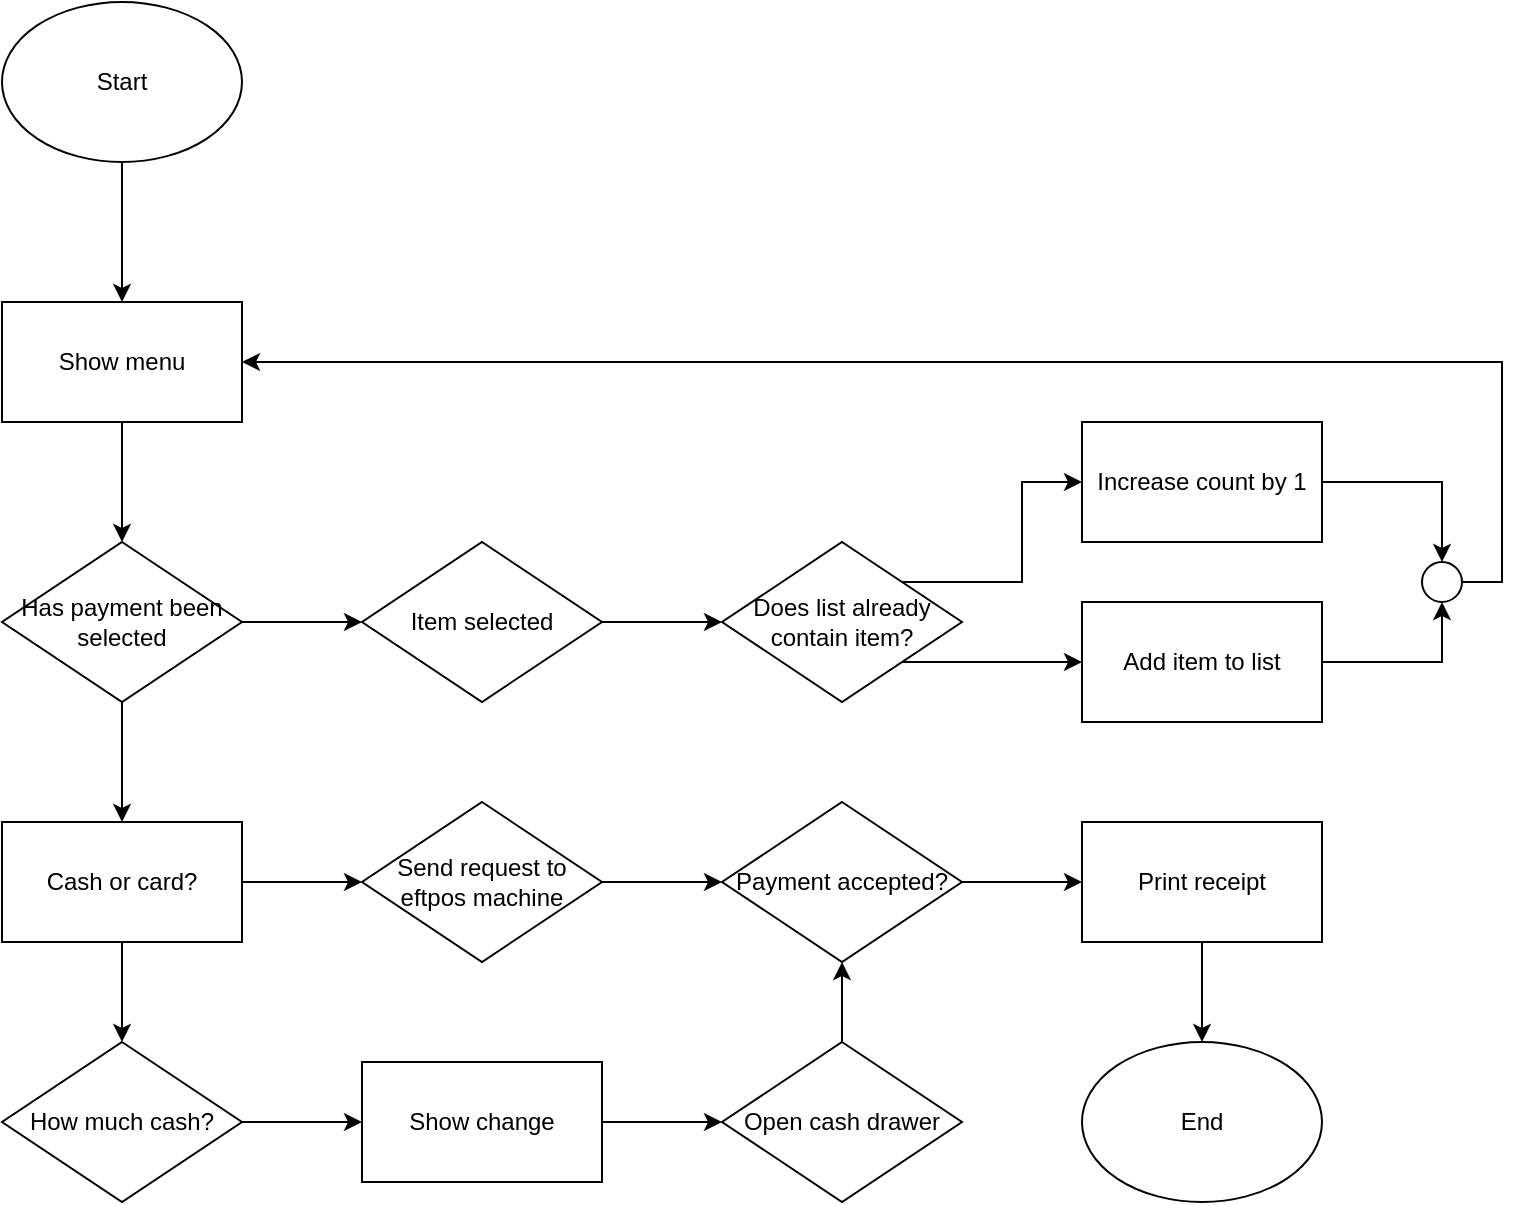 <mxfile version="28.2.0">
  <diagram name="Page-1" id="rZ2FOjM_YUcgUHK1vIjp">
    <mxGraphModel dx="1224" dy="1109" grid="1" gridSize="10" guides="1" tooltips="1" connect="1" arrows="1" fold="1" page="1" pageScale="1" pageWidth="850" pageHeight="1100" math="0" shadow="0">
      <root>
        <mxCell id="0" />
        <mxCell id="1" parent="0" />
        <mxCell id="EC4Rl0dKBIWUiP_d3h_T-11" style="edgeStyle=orthogonalEdgeStyle;rounded=0;orthogonalLoop=1;jettySize=auto;html=1;exitX=0.5;exitY=1;exitDx=0;exitDy=0;entryX=0.5;entryY=0;entryDx=0;entryDy=0;" edge="1" parent="1" source="EC4Rl0dKBIWUiP_d3h_T-1" target="EC4Rl0dKBIWUiP_d3h_T-3">
          <mxGeometry relative="1" as="geometry" />
        </mxCell>
        <mxCell id="EC4Rl0dKBIWUiP_d3h_T-1" value="Start" style="ellipse;whiteSpace=wrap;html=1;" vertex="1" parent="1">
          <mxGeometry x="40" y="40" width="120" height="80" as="geometry" />
        </mxCell>
        <mxCell id="EC4Rl0dKBIWUiP_d3h_T-46" style="edgeStyle=orthogonalEdgeStyle;rounded=0;orthogonalLoop=1;jettySize=auto;html=1;exitX=1;exitY=0.5;exitDx=0;exitDy=0;entryX=0;entryY=0.5;entryDx=0;entryDy=0;" edge="1" parent="1" source="EC4Rl0dKBIWUiP_d3h_T-2" target="EC4Rl0dKBIWUiP_d3h_T-6">
          <mxGeometry relative="1" as="geometry" />
        </mxCell>
        <mxCell id="EC4Rl0dKBIWUiP_d3h_T-2" value="Item selected" style="rhombus;whiteSpace=wrap;html=1;" vertex="1" parent="1">
          <mxGeometry x="220" y="310" width="120" height="80" as="geometry" />
        </mxCell>
        <mxCell id="EC4Rl0dKBIWUiP_d3h_T-23" style="edgeStyle=orthogonalEdgeStyle;rounded=0;orthogonalLoop=1;jettySize=auto;html=1;exitX=0.5;exitY=1;exitDx=0;exitDy=0;entryX=0.5;entryY=0;entryDx=0;entryDy=0;" edge="1" parent="1" source="EC4Rl0dKBIWUiP_d3h_T-3" target="EC4Rl0dKBIWUiP_d3h_T-21">
          <mxGeometry relative="1" as="geometry" />
        </mxCell>
        <mxCell id="EC4Rl0dKBIWUiP_d3h_T-3" value="Show menu" style="rounded=0;whiteSpace=wrap;html=1;" vertex="1" parent="1">
          <mxGeometry x="40" y="190" width="120" height="60" as="geometry" />
        </mxCell>
        <mxCell id="EC4Rl0dKBIWUiP_d3h_T-4" value="End" style="ellipse;whiteSpace=wrap;html=1;" vertex="1" parent="1">
          <mxGeometry x="580" y="560" width="120" height="80" as="geometry" />
        </mxCell>
        <mxCell id="EC4Rl0dKBIWUiP_d3h_T-54" style="edgeStyle=orthogonalEdgeStyle;rounded=0;orthogonalLoop=1;jettySize=auto;html=1;exitX=1;exitY=0.5;exitDx=0;exitDy=0;entryX=0.5;entryY=1;entryDx=0;entryDy=0;" edge="1" parent="1" source="EC4Rl0dKBIWUiP_d3h_T-5" target="EC4Rl0dKBIWUiP_d3h_T-53">
          <mxGeometry relative="1" as="geometry" />
        </mxCell>
        <mxCell id="EC4Rl0dKBIWUiP_d3h_T-5" value="&lt;div&gt;Add item to list&lt;/div&gt;" style="rounded=0;whiteSpace=wrap;html=1;" vertex="1" parent="1">
          <mxGeometry x="580" y="340" width="120" height="60" as="geometry" />
        </mxCell>
        <mxCell id="EC4Rl0dKBIWUiP_d3h_T-50" style="edgeStyle=orthogonalEdgeStyle;rounded=0;orthogonalLoop=1;jettySize=auto;html=1;exitX=1;exitY=1;exitDx=0;exitDy=0;entryX=0;entryY=0.5;entryDx=0;entryDy=0;" edge="1" parent="1" source="EC4Rl0dKBIWUiP_d3h_T-6" target="EC4Rl0dKBIWUiP_d3h_T-5">
          <mxGeometry relative="1" as="geometry" />
        </mxCell>
        <mxCell id="EC4Rl0dKBIWUiP_d3h_T-51" style="edgeStyle=orthogonalEdgeStyle;rounded=0;orthogonalLoop=1;jettySize=auto;html=1;exitX=1;exitY=0;exitDx=0;exitDy=0;entryX=0;entryY=0.5;entryDx=0;entryDy=0;" edge="1" parent="1" source="EC4Rl0dKBIWUiP_d3h_T-6" target="EC4Rl0dKBIWUiP_d3h_T-7">
          <mxGeometry relative="1" as="geometry" />
        </mxCell>
        <mxCell id="EC4Rl0dKBIWUiP_d3h_T-6" value="Does list already contain item?" style="rhombus;whiteSpace=wrap;html=1;" vertex="1" parent="1">
          <mxGeometry x="400" y="310" width="120" height="80" as="geometry" />
        </mxCell>
        <mxCell id="EC4Rl0dKBIWUiP_d3h_T-55" style="edgeStyle=orthogonalEdgeStyle;rounded=0;orthogonalLoop=1;jettySize=auto;html=1;exitX=1;exitY=0.5;exitDx=0;exitDy=0;entryX=0.5;entryY=0;entryDx=0;entryDy=0;" edge="1" parent="1" source="EC4Rl0dKBIWUiP_d3h_T-7" target="EC4Rl0dKBIWUiP_d3h_T-53">
          <mxGeometry relative="1" as="geometry" />
        </mxCell>
        <mxCell id="EC4Rl0dKBIWUiP_d3h_T-7" value="Increase count by 1" style="rounded=0;whiteSpace=wrap;html=1;" vertex="1" parent="1">
          <mxGeometry x="580" y="250" width="120" height="60" as="geometry" />
        </mxCell>
        <mxCell id="EC4Rl0dKBIWUiP_d3h_T-28" style="edgeStyle=orthogonalEdgeStyle;rounded=0;orthogonalLoop=1;jettySize=auto;html=1;exitX=0.5;exitY=1;exitDx=0;exitDy=0;entryX=0.5;entryY=0;entryDx=0;entryDy=0;" edge="1" parent="1" source="EC4Rl0dKBIWUiP_d3h_T-21" target="EC4Rl0dKBIWUiP_d3h_T-27">
          <mxGeometry relative="1" as="geometry" />
        </mxCell>
        <mxCell id="EC4Rl0dKBIWUiP_d3h_T-45" style="edgeStyle=orthogonalEdgeStyle;rounded=0;orthogonalLoop=1;jettySize=auto;html=1;exitX=1;exitY=0.5;exitDx=0;exitDy=0;" edge="1" parent="1" source="EC4Rl0dKBIWUiP_d3h_T-21" target="EC4Rl0dKBIWUiP_d3h_T-2">
          <mxGeometry relative="1" as="geometry" />
        </mxCell>
        <mxCell id="EC4Rl0dKBIWUiP_d3h_T-21" value="&lt;div&gt;Has payment been selected&lt;/div&gt;" style="rhombus;whiteSpace=wrap;html=1;" vertex="1" parent="1">
          <mxGeometry x="40" y="310" width="120" height="80" as="geometry" />
        </mxCell>
        <mxCell id="EC4Rl0dKBIWUiP_d3h_T-30" style="edgeStyle=orthogonalEdgeStyle;rounded=0;orthogonalLoop=1;jettySize=auto;html=1;exitX=1;exitY=0.5;exitDx=0;exitDy=0;entryX=0;entryY=0.5;entryDx=0;entryDy=0;" edge="1" parent="1" source="EC4Rl0dKBIWUiP_d3h_T-27" target="EC4Rl0dKBIWUiP_d3h_T-29">
          <mxGeometry relative="1" as="geometry" />
        </mxCell>
        <mxCell id="EC4Rl0dKBIWUiP_d3h_T-36" style="edgeStyle=orthogonalEdgeStyle;rounded=0;orthogonalLoop=1;jettySize=auto;html=1;exitX=0.5;exitY=1;exitDx=0;exitDy=0;entryX=0.5;entryY=0;entryDx=0;entryDy=0;" edge="1" parent="1" source="EC4Rl0dKBIWUiP_d3h_T-27" target="EC4Rl0dKBIWUiP_d3h_T-32">
          <mxGeometry relative="1" as="geometry" />
        </mxCell>
        <mxCell id="EC4Rl0dKBIWUiP_d3h_T-27" value="Cash or card?" style="rounded=0;whiteSpace=wrap;html=1;" vertex="1" parent="1">
          <mxGeometry x="40" y="450" width="120" height="60" as="geometry" />
        </mxCell>
        <mxCell id="EC4Rl0dKBIWUiP_d3h_T-40" style="edgeStyle=orthogonalEdgeStyle;rounded=0;orthogonalLoop=1;jettySize=auto;html=1;exitX=1;exitY=0.5;exitDx=0;exitDy=0;entryX=0;entryY=0.5;entryDx=0;entryDy=0;" edge="1" parent="1" source="EC4Rl0dKBIWUiP_d3h_T-29" target="EC4Rl0dKBIWUiP_d3h_T-39">
          <mxGeometry relative="1" as="geometry" />
        </mxCell>
        <mxCell id="EC4Rl0dKBIWUiP_d3h_T-29" value="Send request to eftpos machine" style="rhombus;whiteSpace=wrap;html=1;" vertex="1" parent="1">
          <mxGeometry x="220" y="440" width="120" height="80" as="geometry" />
        </mxCell>
        <mxCell id="EC4Rl0dKBIWUiP_d3h_T-37" style="edgeStyle=orthogonalEdgeStyle;rounded=0;orthogonalLoop=1;jettySize=auto;html=1;exitX=1;exitY=0.5;exitDx=0;exitDy=0;entryX=0;entryY=0.5;entryDx=0;entryDy=0;" edge="1" parent="1" source="EC4Rl0dKBIWUiP_d3h_T-32" target="EC4Rl0dKBIWUiP_d3h_T-33">
          <mxGeometry relative="1" as="geometry" />
        </mxCell>
        <mxCell id="EC4Rl0dKBIWUiP_d3h_T-32" value="How much cash?" style="rhombus;whiteSpace=wrap;html=1;" vertex="1" parent="1">
          <mxGeometry x="40" y="560" width="120" height="80" as="geometry" />
        </mxCell>
        <mxCell id="EC4Rl0dKBIWUiP_d3h_T-38" style="edgeStyle=orthogonalEdgeStyle;rounded=0;orthogonalLoop=1;jettySize=auto;html=1;exitX=1;exitY=0.5;exitDx=0;exitDy=0;entryX=0;entryY=0.5;entryDx=0;entryDy=0;" edge="1" parent="1" source="EC4Rl0dKBIWUiP_d3h_T-33" target="EC4Rl0dKBIWUiP_d3h_T-34">
          <mxGeometry relative="1" as="geometry" />
        </mxCell>
        <mxCell id="EC4Rl0dKBIWUiP_d3h_T-33" value="Show change" style="rounded=0;whiteSpace=wrap;html=1;" vertex="1" parent="1">
          <mxGeometry x="220" y="570" width="120" height="60" as="geometry" />
        </mxCell>
        <mxCell id="EC4Rl0dKBIWUiP_d3h_T-41" style="edgeStyle=orthogonalEdgeStyle;rounded=0;orthogonalLoop=1;jettySize=auto;html=1;exitX=0.5;exitY=0;exitDx=0;exitDy=0;entryX=0.5;entryY=1;entryDx=0;entryDy=0;" edge="1" parent="1" source="EC4Rl0dKBIWUiP_d3h_T-34" target="EC4Rl0dKBIWUiP_d3h_T-39">
          <mxGeometry relative="1" as="geometry" />
        </mxCell>
        <mxCell id="EC4Rl0dKBIWUiP_d3h_T-34" value="Open cash drawer" style="rhombus;whiteSpace=wrap;html=1;" vertex="1" parent="1">
          <mxGeometry x="400" y="560" width="120" height="80" as="geometry" />
        </mxCell>
        <mxCell id="EC4Rl0dKBIWUiP_d3h_T-43" style="edgeStyle=orthogonalEdgeStyle;rounded=0;orthogonalLoop=1;jettySize=auto;html=1;exitX=1;exitY=0.5;exitDx=0;exitDy=0;entryX=0;entryY=0.5;entryDx=0;entryDy=0;" edge="1" parent="1" source="EC4Rl0dKBIWUiP_d3h_T-39" target="EC4Rl0dKBIWUiP_d3h_T-42">
          <mxGeometry relative="1" as="geometry" />
        </mxCell>
        <mxCell id="EC4Rl0dKBIWUiP_d3h_T-39" value="Payment accepted?" style="rhombus;whiteSpace=wrap;html=1;" vertex="1" parent="1">
          <mxGeometry x="400" y="440" width="120" height="80" as="geometry" />
        </mxCell>
        <mxCell id="EC4Rl0dKBIWUiP_d3h_T-44" style="edgeStyle=orthogonalEdgeStyle;rounded=0;orthogonalLoop=1;jettySize=auto;html=1;exitX=0.5;exitY=1;exitDx=0;exitDy=0;entryX=0.5;entryY=0;entryDx=0;entryDy=0;" edge="1" parent="1" source="EC4Rl0dKBIWUiP_d3h_T-42" target="EC4Rl0dKBIWUiP_d3h_T-4">
          <mxGeometry relative="1" as="geometry" />
        </mxCell>
        <mxCell id="EC4Rl0dKBIWUiP_d3h_T-42" value="&lt;div&gt;Print receipt&lt;/div&gt;" style="rounded=0;whiteSpace=wrap;html=1;" vertex="1" parent="1">
          <mxGeometry x="580" y="450" width="120" height="60" as="geometry" />
        </mxCell>
        <mxCell id="EC4Rl0dKBIWUiP_d3h_T-56" style="edgeStyle=orthogonalEdgeStyle;rounded=0;orthogonalLoop=1;jettySize=auto;html=1;exitX=1;exitY=0.5;exitDx=0;exitDy=0;entryX=1;entryY=0.5;entryDx=0;entryDy=0;" edge="1" parent="1" source="EC4Rl0dKBIWUiP_d3h_T-53" target="EC4Rl0dKBIWUiP_d3h_T-3">
          <mxGeometry relative="1" as="geometry" />
        </mxCell>
        <mxCell id="EC4Rl0dKBIWUiP_d3h_T-53" value="" style="ellipse;whiteSpace=wrap;html=1;aspect=fixed;" vertex="1" parent="1">
          <mxGeometry x="750" y="320" width="20" height="20" as="geometry" />
        </mxCell>
      </root>
    </mxGraphModel>
  </diagram>
</mxfile>
